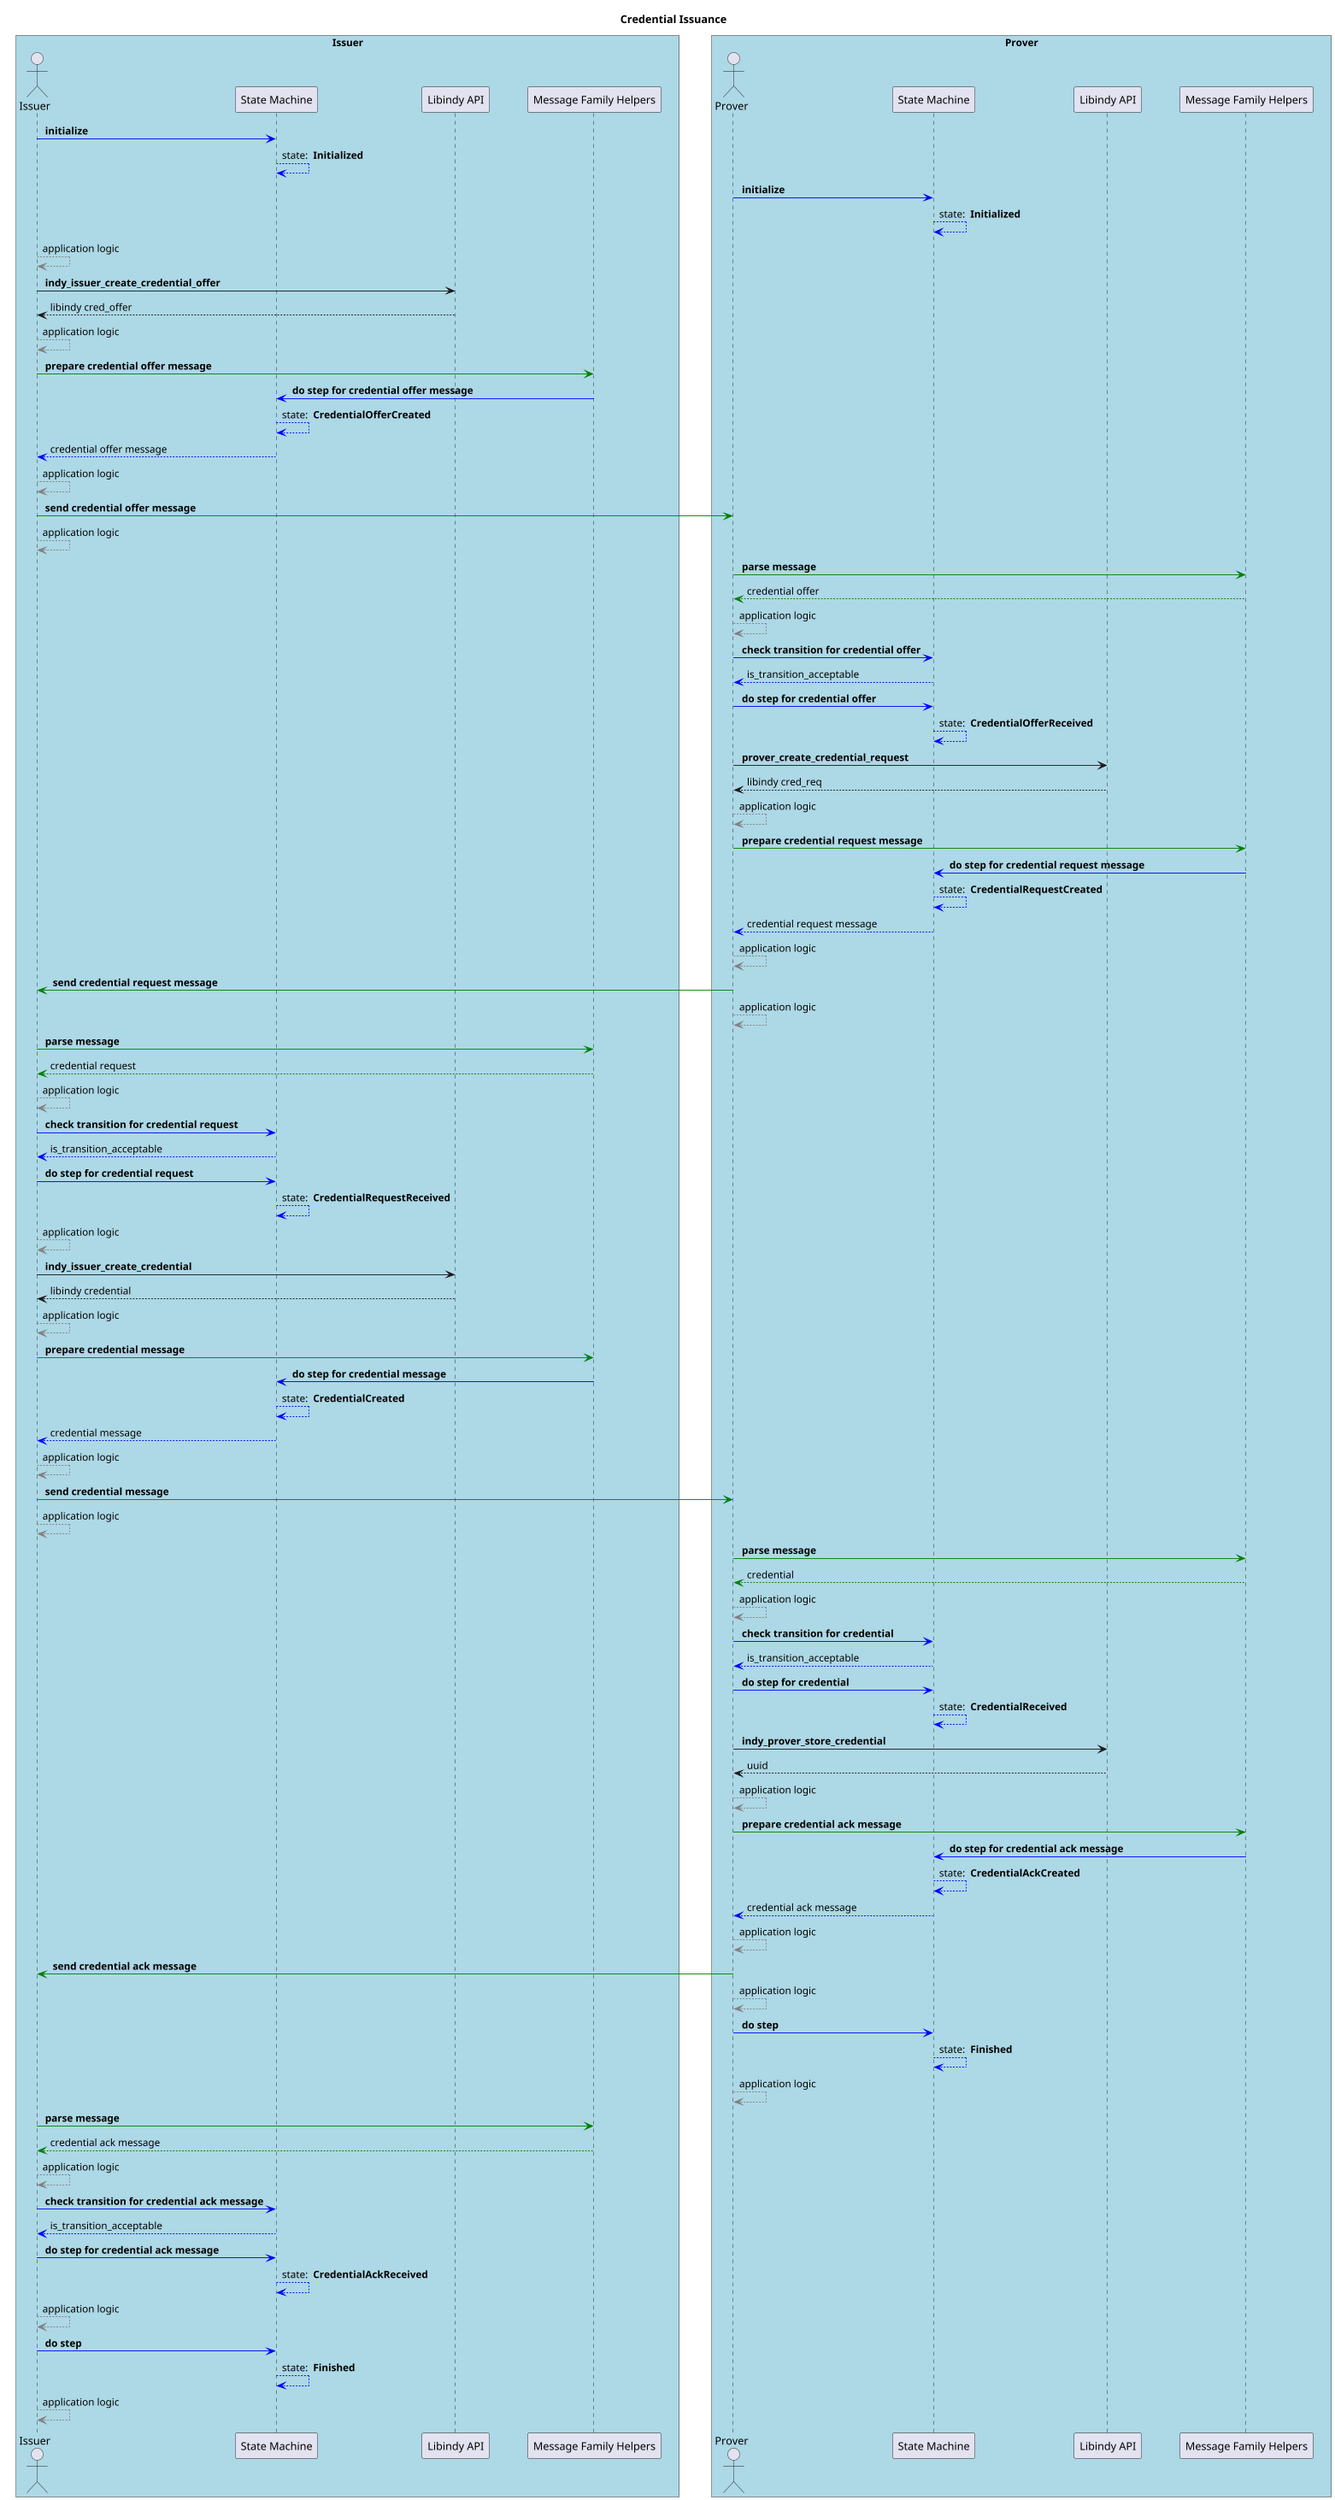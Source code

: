 @startuml
skinparam ParticipantPadding 20
skinparam BoxPadding 20

title Credential Issuance
scale 0.9

box "Issuer" #LightBlue
actor "Issuer" as I
participant "State Machine" as ISM
participant "Libindy API" as ILA
participant "Message Family Helpers" as IH
endbox

box "Prover" #LightBlue
actor "Prover" as P
participant "State Machine" as PSM
participant "Libindy API" as PLA
participant "Message Family Helpers" as PH
endbox

I -[#blue]> ISM: <b> initialize
ISM -[#blue]-> ISM: state: <b> Initialized

P -[#blue]> PSM: <b> initialize
PSM -[#blue]-> PSM: state: <b> Initialized

I -[#grey]-> I: application logic
I -> ILA: <b> indy_issuer_create_credential_offer
ILA --> I: libindy cred_offer
I -[#grey]-> I: application logic
I -[#green]> IH: <b> prepare credential offer message
IH -[#blue]> ISM: <b> do step for credential offer message
ISM -[#blue]-> ISM: state: <b> CredentialOfferCreated
ISM -[#blue]-> I: credential offer message
I -[#grey]-> I: application logic
I -[#green]> P: <b> send credential offer message
I -[#grey]-> I: application logic

P -[#green]> PH: <b> parse message
P <-[#green]- PH: credential offer
P -[#grey]-> P: application logic
P -[#blue]> PSM: <b> check transition for credential offer
PSM -[#blue]-> P: is_transition_acceptable
P -[#blue]> PSM: <b> do step for credential offer
PSM -[#blue]-> PSM: state: <b> CredentialOfferReceived
P -> PLA: <b> prover_create_credential_request
PLA --> P: libindy cred_req
P -[#grey]-> P: application logic
P -[#green]> PH: <b> prepare credential request message
PH -[#blue]> PSM: <b> do step for credential request message
PSM -[#blue]-> PSM: state: <b> CredentialRequestCreated
PSM -[#blue]-> P: credential request message
P -[#grey]-> P: application logic
P -[#green]> I: <b> send credential request message
P -[#grey]-> P: application logic

I -[#green]> IH: <b> parse message
I <-[#green]- IH: credential request
I -[#grey]-> I: application logic
I -[#blue]> ISM: <b> check transition for credential request
ISM -[#blue]-> I: is_transition_acceptable
I -[#blue]> ISM: <b> do step for credential request
ISM -[#blue]-> ISM: state: <b> CredentialRequestReceived
I -[#grey]-> I: application logic
I -> ILA: <b> indy_issuer_create_credential
ILA --> I: libindy credential
I -[#grey]-> I: application logic
I -[#green]> IH: <b> prepare credential message
IH -[#blue]> ISM: <b> do step for credential message
ISM -[#blue]-> ISM: state: <b> CredentialCreated
ISM -[#blue]-> I: credential message
I -[#grey]-> I: application logic
I -[#green]> P: <b> send credential message
I -[#grey]-> I: application logic

P -[#green]> PH: <b> parse message
P <-[#green]- PH: credential
P -[#grey]-> P: application logic
P -[#blue]> PSM: <b> check transition for credential
PSM -[#blue]-> P: is_transition_acceptable
P -[#blue]> PSM: <b> do step for credential
PSM -[#blue]-> PSM: state: <b> CredentialReceived
P -> PLA: <b> indy_prover_store_credential
PLA --> P: uuid
P -[#grey]-> P: application logic
P -[#green]> PH: <b> prepare credential ack message
PH -[#blue]> PSM: <b> do step for credential ack message
PSM -[#blue]-> PSM: state: <b> CredentialAckCreated
PSM -[#blue]-> P:  credential ack message
P -[#grey]-> P: application logic
P -[#green]> I: <b> send credential ack message
P -[#grey]-> P: application logic
P -[#blue]> PSM: <b> do step
PSM -[#blue]-> PSM: state: <b> Finished
P -[#grey]-> P: application logic

I -[#green]> IH: <b> parse message
I <-[#green]- IH: credential ack message
I -[#grey]-> I: application logic
I -[#blue]> ISM: <b> check transition for credential ack message
ISM -[#blue]-> I: is_transition_acceptable
I -[#blue]> ISM: <b> do step for credential ack message
ISM -[#blue]-> ISM: state: <b> CredentialAckReceived
I -[#grey]-> I: application logic
I -[#blue]> ISM: <b> do step
ISM -[#blue]-> ISM: state: <b> Finished
I -[#grey]-> I: application logic

@enduml
